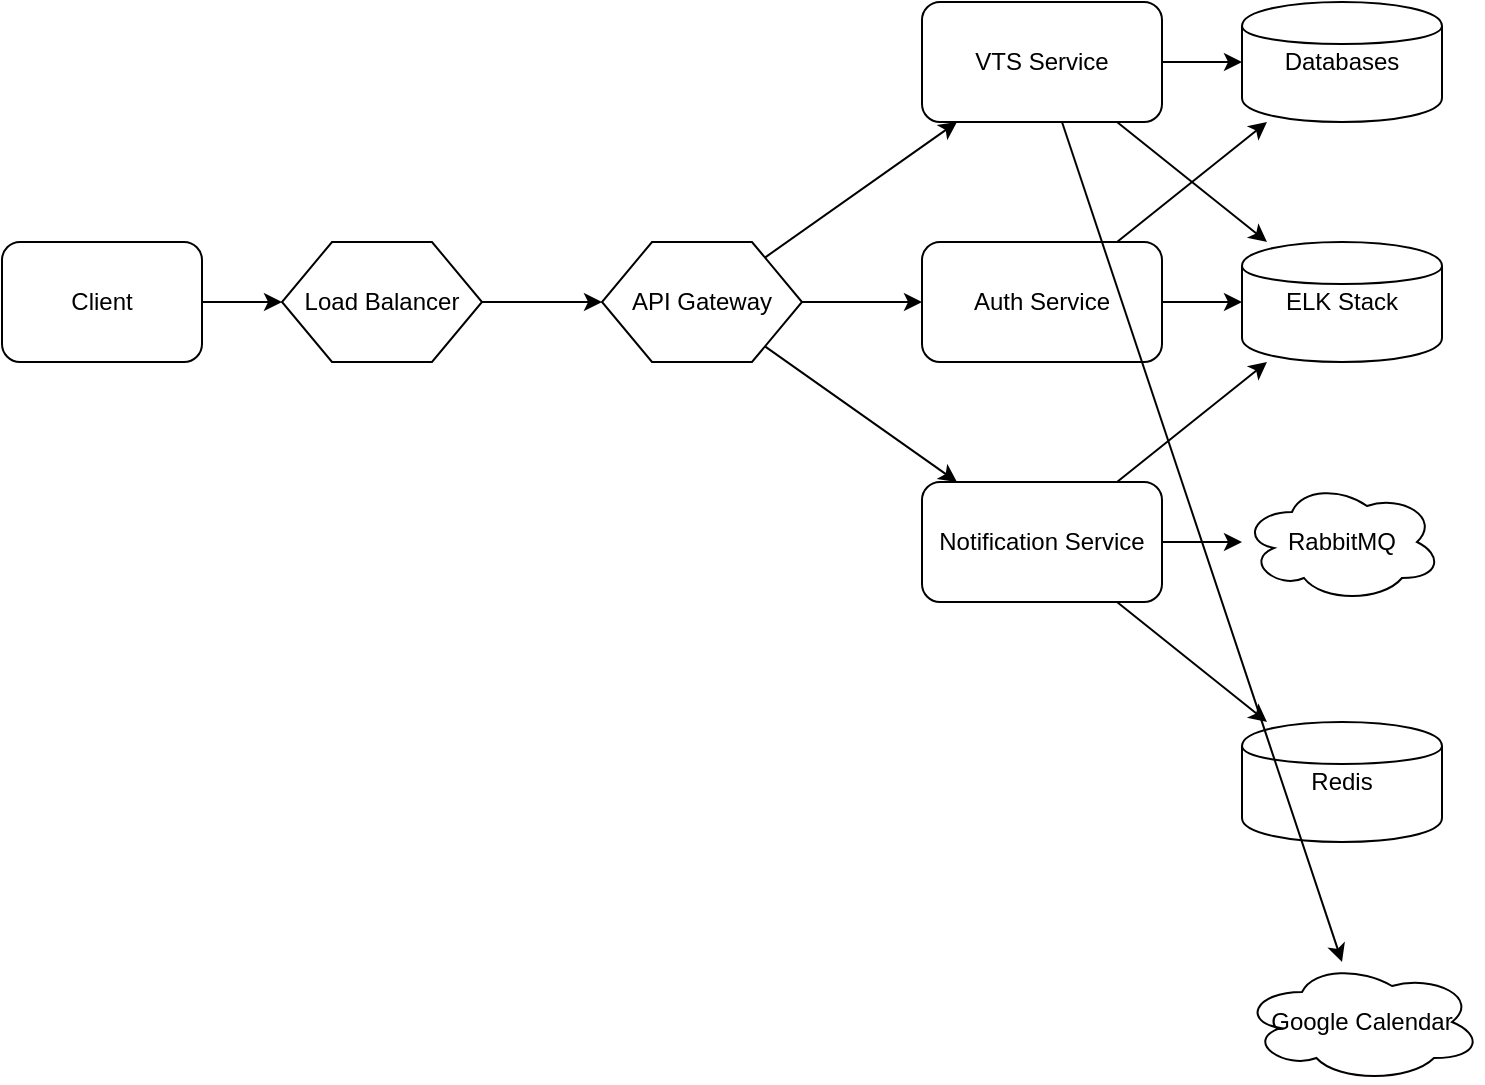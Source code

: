 <mxfile>
  <diagram name="System Architecture">
    <mxGraphModel dx="1274" dy="784" grid="1" gridSize="10" guides="1" tooltips="1" connect="1" arrows="1" fold="1" page="1" pageScale="1" pageWidth="827" pageHeight="1169" math="0" shadow="0">
      <root>
        <mxCell id="0" />
        <mxCell id="1" parent="0" />
        <!-- Client -->
        <mxCell id="2" value="Client" style="rounded=1;whiteSpace=wrap;html=1;" vertex="1" parent="1">
          <mxGeometry x="20" y="240" width="100" height="60" as="geometry" />
        </mxCell>
        <!-- Load Balancer -->
        <mxCell id="3" value="Load Balancer" style="shape=hexagon;perimeter=hexagonPerimeter2;whiteSpace=wrap;html=1;" vertex="1" parent="1">
          <mxGeometry x="160" y="240" width="100" height="60" as="geometry" />
        </mxCell>
        <!-- API Gateway -->
        <mxCell id="4" value="API Gateway" style="shape=hexagon;perimeter=hexagonPerimeter2;whiteSpace=wrap;html=1;" vertex="1" parent="1">
          <mxGeometry x="320" y="240" width="100" height="60" as="geometry" />
        </mxCell>
        <!-- VTS Service -->
        <mxCell id="5" value="VTS Service" style="rounded=1;whiteSpace=wrap;html=1;" vertex="1" parent="1">
          <mxGeometry x="480" y="120" width="120" height="60" as="geometry" />
        </mxCell>
        <!-- Auth Service -->
        <mxCell id="6" value="Auth Service" style="rounded=1;whiteSpace=wrap;html=1;" vertex="1" parent="1">
          <mxGeometry x="480" y="240" width="120" height="60" as="geometry" />
        </mxCell>
        <!-- Notification Service -->
        <mxCell id="7" value="Notification Service" style="rounded=1;whiteSpace=wrap;html=1;" vertex="1" parent="1">
          <mxGeometry x="480" y="360" width="120" height="60" as="geometry" />
        </mxCell>
        <!-- Redis -->
        <mxCell id="8" value="Redis" style="shape=cylinder;whiteSpace=wrap;html=1;" vertex="1" parent="1">
          <mxGeometry x="640" y="480" width="100" height="60" as="geometry" />
        </mxCell>
        <!-- RabbitMQ -->
        <mxCell id="9" value="RabbitMQ" style="shape=cloud;whiteSpace=wrap;html=1;" vertex="1" parent="1">
          <mxGeometry x="640" y="360" width="100" height="60" as="geometry" />
        </mxCell>
        <!-- Database -->
        <mxCell id="10" value="Databases" style="shape=cylinder;whiteSpace=wrap;html=1;" vertex="1" parent="1">
          <mxGeometry x="640" y="120" width="100" height="60" as="geometry" />
        </mxCell>
        <!-- ELK Stack -->
        <mxCell id="11" value="ELK Stack" style="shape=cylinder;whiteSpace=wrap;html=1;" vertex="1" parent="1">
          <mxGeometry x="640" y="240" width="100" height="60" as="geometry" />
        </mxCell>
        <!-- Google Calendar -->
        <mxCell id="12" value="Google Calendar" style="shape=cloud;whiteSpace=wrap;html=1;" vertex="1" parent="1">
          <mxGeometry x="640" y="600" width="120" height="60" as="geometry" />
        </mxCell>
        <!-- Edges -->
        <mxCell id="13" edge="1" parent="1" source="2" target="3">
          <mxGeometry relative="1" as="geometry" />
        </mxCell>
        <mxCell id="14" edge="1" parent="1" source="3" target="4">
          <mxGeometry relative="1" as="geometry" />
        </mxCell>
        <mxCell id="15" edge="1" parent="1" source="4" target="5">
          <mxGeometry relative="1" as="geometry" />
        </mxCell>
        <mxCell id="16" edge="1" parent="1" source="4" target="6">
          <mxGeometry relative="1" as="geometry" />
        </mxCell>
        <mxCell id="17" edge="1" parent="1" source="4" target="7">
          <mxGeometry relative="1" as="geometry" />
        </mxCell>
        <mxCell id="18" edge="1" parent="1" source="7" target="9">
          <mxGeometry relative="1" as="geometry" />
        </mxCell>
        <mxCell id="19" edge="1" parent="1" source="7" target="8">
          <mxGeometry relative="1" as="geometry" />
        </mxCell>
        <mxCell id="20" edge="1" parent="1" source="5" target="10">
          <mxGeometry relative="1" as="geometry" />
        </mxCell>
        <mxCell id="21" edge="1" parent="1" source="6" target="10">
          <mxGeometry relative="1" as="geometry" />
        </mxCell>
        <mxCell id="22" edge="1" parent="1" source="5" target="12">
          <mxGeometry relative="1" as="geometry" />
        </mxCell>
        <mxCell id="23" edge="1" parent="1" source="5" target="11">
          <mxGeometry relative="1" as="geometry" />
        </mxCell>
        <mxCell id="24" edge="1" parent="1" source="6" target="11">
          <mxGeometry relative="1" as="geometry" />
        </mxCell>
        <mxCell id="25" edge="1" parent="1" source="7" target="11">
          <mxGeometry relative="1" as="geometry" />
        </mxCell>
      </root>
    </mxGraphModel>
  </diagram>
</mxfile>

